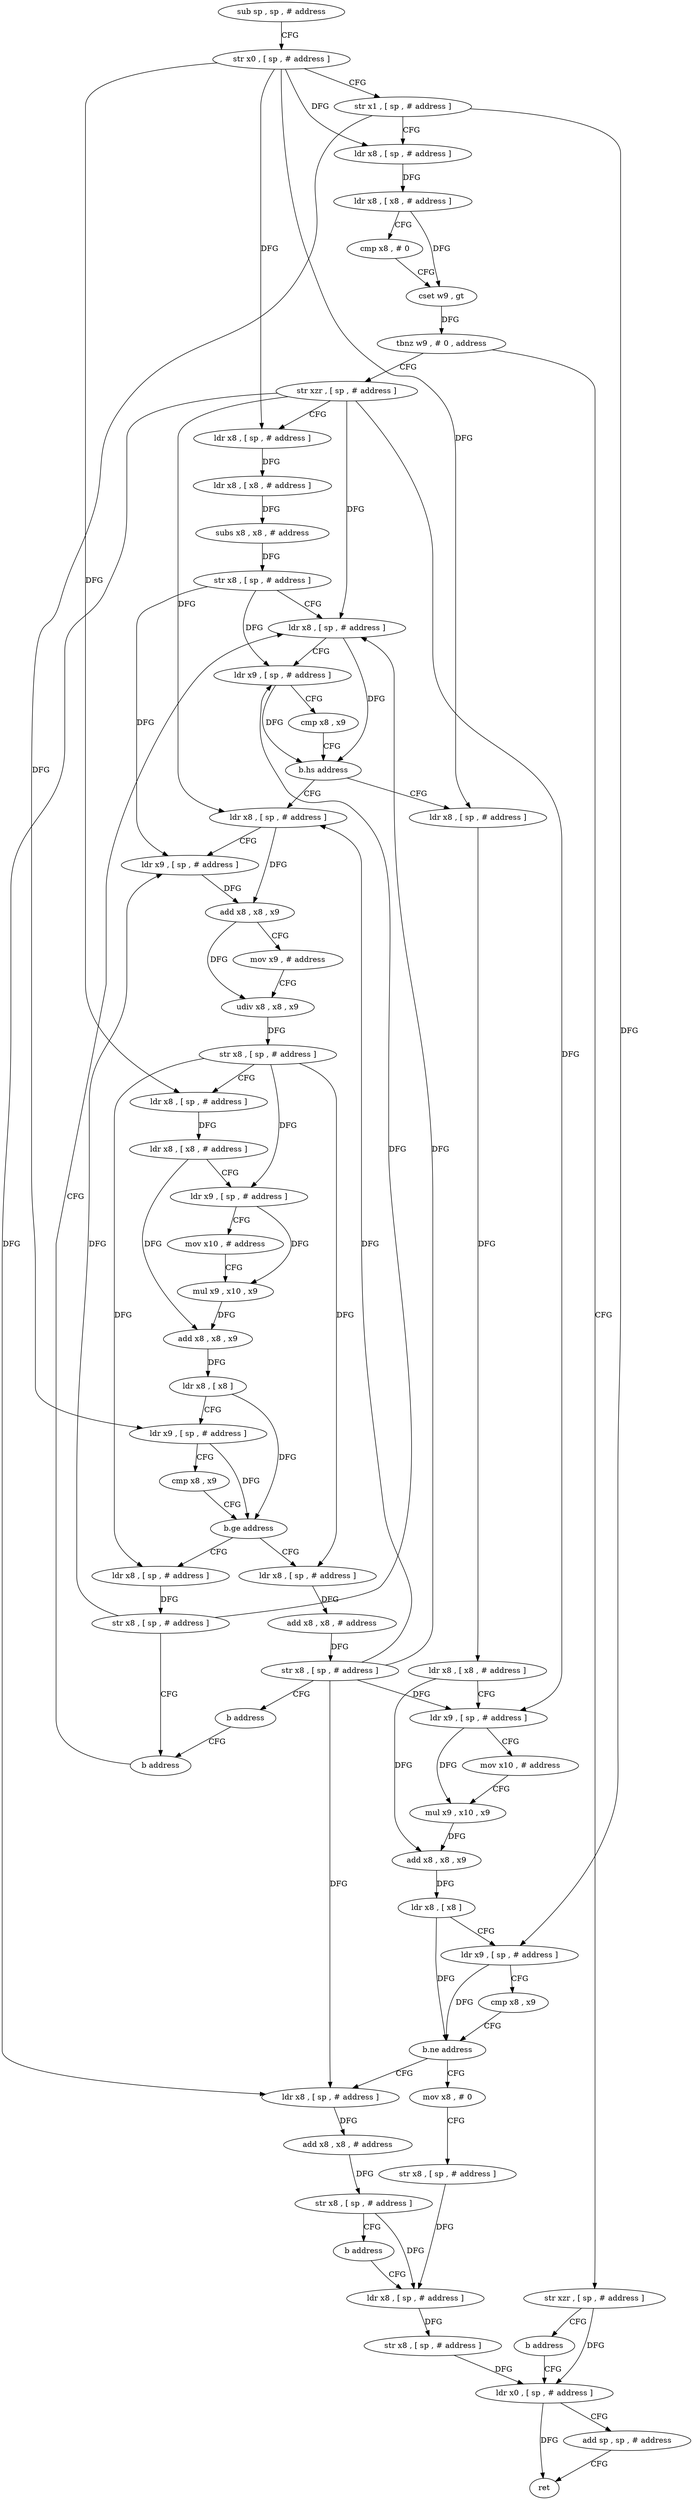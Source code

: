 digraph "func" {
"4281360" [label = "sub sp , sp , # address" ]
"4281364" [label = "str x0 , [ sp , # address ]" ]
"4281368" [label = "str x1 , [ sp , # address ]" ]
"4281372" [label = "ldr x8 , [ sp , # address ]" ]
"4281376" [label = "ldr x8 , [ x8 , # address ]" ]
"4281380" [label = "cmp x8 , # 0" ]
"4281384" [label = "cset w9 , gt" ]
"4281388" [label = "tbnz w9 , # 0 , address" ]
"4281400" [label = "str xzr , [ sp , # address ]" ]
"4281392" [label = "str xzr , [ sp , # address ]" ]
"4281404" [label = "ldr x8 , [ sp , # address ]" ]
"4281408" [label = "ldr x8 , [ x8 , # address ]" ]
"4281412" [label = "subs x8 , x8 , # address" ]
"4281416" [label = "str x8 , [ sp , # address ]" ]
"4281420" [label = "ldr x8 , [ sp , # address ]" ]
"4281396" [label = "b address" ]
"4281600" [label = "ldr x0 , [ sp , # address ]" ]
"4281528" [label = "ldr x8 , [ sp , # address ]" ]
"4281532" [label = "ldr x8 , [ x8 , # address ]" ]
"4281536" [label = "ldr x9 , [ sp , # address ]" ]
"4281540" [label = "mov x10 , # address" ]
"4281544" [label = "mul x9 , x10 , x9" ]
"4281548" [label = "add x8 , x8 , x9" ]
"4281552" [label = "ldr x8 , [ x8 ]" ]
"4281556" [label = "ldr x9 , [ sp , # address ]" ]
"4281560" [label = "cmp x8 , x9" ]
"4281564" [label = "b.ne address" ]
"4281584" [label = "mov x8 , # 0" ]
"4281568" [label = "ldr x8 , [ sp , # address ]" ]
"4281436" [label = "ldr x8 , [ sp , # address ]" ]
"4281440" [label = "ldr x9 , [ sp , # address ]" ]
"4281444" [label = "add x8 , x8 , x9" ]
"4281448" [label = "mov x9 , # address" ]
"4281452" [label = "udiv x8 , x8 , x9" ]
"4281456" [label = "str x8 , [ sp , # address ]" ]
"4281460" [label = "ldr x8 , [ sp , # address ]" ]
"4281464" [label = "ldr x8 , [ x8 , # address ]" ]
"4281468" [label = "ldr x9 , [ sp , # address ]" ]
"4281472" [label = "mov x10 , # address" ]
"4281476" [label = "mul x9 , x10 , x9" ]
"4281480" [label = "add x8 , x8 , x9" ]
"4281484" [label = "ldr x8 , [ x8 ]" ]
"4281488" [label = "ldr x9 , [ sp , # address ]" ]
"4281492" [label = "cmp x8 , x9" ]
"4281496" [label = "b.ge address" ]
"4281516" [label = "ldr x8 , [ sp , # address ]" ]
"4281500" [label = "ldr x8 , [ sp , # address ]" ]
"4281604" [label = "add sp , sp , # address" ]
"4281608" [label = "ret" ]
"4281588" [label = "str x8 , [ sp , # address ]" ]
"4281592" [label = "ldr x8 , [ sp , # address ]" ]
"4281572" [label = "add x8 , x8 , # address" ]
"4281576" [label = "str x8 , [ sp , # address ]" ]
"4281580" [label = "b address" ]
"4281520" [label = "str x8 , [ sp , # address ]" ]
"4281524" [label = "b address" ]
"4281504" [label = "add x8 , x8 , # address" ]
"4281508" [label = "str x8 , [ sp , # address ]" ]
"4281512" [label = "b address" ]
"4281596" [label = "str x8 , [ sp , # address ]" ]
"4281424" [label = "ldr x9 , [ sp , # address ]" ]
"4281428" [label = "cmp x8 , x9" ]
"4281432" [label = "b.hs address" ]
"4281360" -> "4281364" [ label = "CFG" ]
"4281364" -> "4281368" [ label = "CFG" ]
"4281364" -> "4281372" [ label = "DFG" ]
"4281364" -> "4281404" [ label = "DFG" ]
"4281364" -> "4281528" [ label = "DFG" ]
"4281364" -> "4281460" [ label = "DFG" ]
"4281368" -> "4281372" [ label = "CFG" ]
"4281368" -> "4281556" [ label = "DFG" ]
"4281368" -> "4281488" [ label = "DFG" ]
"4281372" -> "4281376" [ label = "DFG" ]
"4281376" -> "4281380" [ label = "CFG" ]
"4281376" -> "4281384" [ label = "DFG" ]
"4281380" -> "4281384" [ label = "CFG" ]
"4281384" -> "4281388" [ label = "DFG" ]
"4281388" -> "4281400" [ label = "CFG" ]
"4281388" -> "4281392" [ label = "CFG" ]
"4281400" -> "4281404" [ label = "CFG" ]
"4281400" -> "4281420" [ label = "DFG" ]
"4281400" -> "4281536" [ label = "DFG" ]
"4281400" -> "4281436" [ label = "DFG" ]
"4281400" -> "4281568" [ label = "DFG" ]
"4281392" -> "4281396" [ label = "CFG" ]
"4281392" -> "4281600" [ label = "DFG" ]
"4281404" -> "4281408" [ label = "DFG" ]
"4281408" -> "4281412" [ label = "DFG" ]
"4281412" -> "4281416" [ label = "DFG" ]
"4281416" -> "4281420" [ label = "CFG" ]
"4281416" -> "4281424" [ label = "DFG" ]
"4281416" -> "4281440" [ label = "DFG" ]
"4281420" -> "4281424" [ label = "CFG" ]
"4281420" -> "4281432" [ label = "DFG" ]
"4281396" -> "4281600" [ label = "CFG" ]
"4281600" -> "4281604" [ label = "CFG" ]
"4281600" -> "4281608" [ label = "DFG" ]
"4281528" -> "4281532" [ label = "DFG" ]
"4281532" -> "4281536" [ label = "CFG" ]
"4281532" -> "4281548" [ label = "DFG" ]
"4281536" -> "4281540" [ label = "CFG" ]
"4281536" -> "4281544" [ label = "DFG" ]
"4281540" -> "4281544" [ label = "CFG" ]
"4281544" -> "4281548" [ label = "DFG" ]
"4281548" -> "4281552" [ label = "DFG" ]
"4281552" -> "4281556" [ label = "CFG" ]
"4281552" -> "4281564" [ label = "DFG" ]
"4281556" -> "4281560" [ label = "CFG" ]
"4281556" -> "4281564" [ label = "DFG" ]
"4281560" -> "4281564" [ label = "CFG" ]
"4281564" -> "4281584" [ label = "CFG" ]
"4281564" -> "4281568" [ label = "CFG" ]
"4281584" -> "4281588" [ label = "CFG" ]
"4281568" -> "4281572" [ label = "DFG" ]
"4281436" -> "4281440" [ label = "CFG" ]
"4281436" -> "4281444" [ label = "DFG" ]
"4281440" -> "4281444" [ label = "DFG" ]
"4281444" -> "4281448" [ label = "CFG" ]
"4281444" -> "4281452" [ label = "DFG" ]
"4281448" -> "4281452" [ label = "CFG" ]
"4281452" -> "4281456" [ label = "DFG" ]
"4281456" -> "4281460" [ label = "CFG" ]
"4281456" -> "4281468" [ label = "DFG" ]
"4281456" -> "4281516" [ label = "DFG" ]
"4281456" -> "4281500" [ label = "DFG" ]
"4281460" -> "4281464" [ label = "DFG" ]
"4281464" -> "4281468" [ label = "CFG" ]
"4281464" -> "4281480" [ label = "DFG" ]
"4281468" -> "4281472" [ label = "CFG" ]
"4281468" -> "4281476" [ label = "DFG" ]
"4281472" -> "4281476" [ label = "CFG" ]
"4281476" -> "4281480" [ label = "DFG" ]
"4281480" -> "4281484" [ label = "DFG" ]
"4281484" -> "4281488" [ label = "CFG" ]
"4281484" -> "4281496" [ label = "DFG" ]
"4281488" -> "4281492" [ label = "CFG" ]
"4281488" -> "4281496" [ label = "DFG" ]
"4281492" -> "4281496" [ label = "CFG" ]
"4281496" -> "4281516" [ label = "CFG" ]
"4281496" -> "4281500" [ label = "CFG" ]
"4281516" -> "4281520" [ label = "DFG" ]
"4281500" -> "4281504" [ label = "DFG" ]
"4281604" -> "4281608" [ label = "CFG" ]
"4281588" -> "4281592" [ label = "DFG" ]
"4281592" -> "4281596" [ label = "DFG" ]
"4281572" -> "4281576" [ label = "DFG" ]
"4281576" -> "4281580" [ label = "CFG" ]
"4281576" -> "4281592" [ label = "DFG" ]
"4281580" -> "4281592" [ label = "CFG" ]
"4281520" -> "4281524" [ label = "CFG" ]
"4281520" -> "4281424" [ label = "DFG" ]
"4281520" -> "4281440" [ label = "DFG" ]
"4281524" -> "4281420" [ label = "CFG" ]
"4281504" -> "4281508" [ label = "DFG" ]
"4281508" -> "4281512" [ label = "CFG" ]
"4281508" -> "4281420" [ label = "DFG" ]
"4281508" -> "4281536" [ label = "DFG" ]
"4281508" -> "4281436" [ label = "DFG" ]
"4281508" -> "4281568" [ label = "DFG" ]
"4281512" -> "4281524" [ label = "CFG" ]
"4281596" -> "4281600" [ label = "DFG" ]
"4281424" -> "4281428" [ label = "CFG" ]
"4281424" -> "4281432" [ label = "DFG" ]
"4281428" -> "4281432" [ label = "CFG" ]
"4281432" -> "4281528" [ label = "CFG" ]
"4281432" -> "4281436" [ label = "CFG" ]
}
